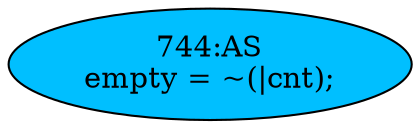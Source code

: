 strict digraph "" {
	node [label="\N"];
	"744:AS"	 [ast="<pyverilog.vparser.ast.Assign object at 0x7f37dabcdad0>",
		def_var="['empty']",
		fillcolor=deepskyblue,
		label="744:AS
empty = ~(|cnt);",
		statements="[]",
		style=filled,
		typ=Assign,
		use_var="['cnt']"];
}
